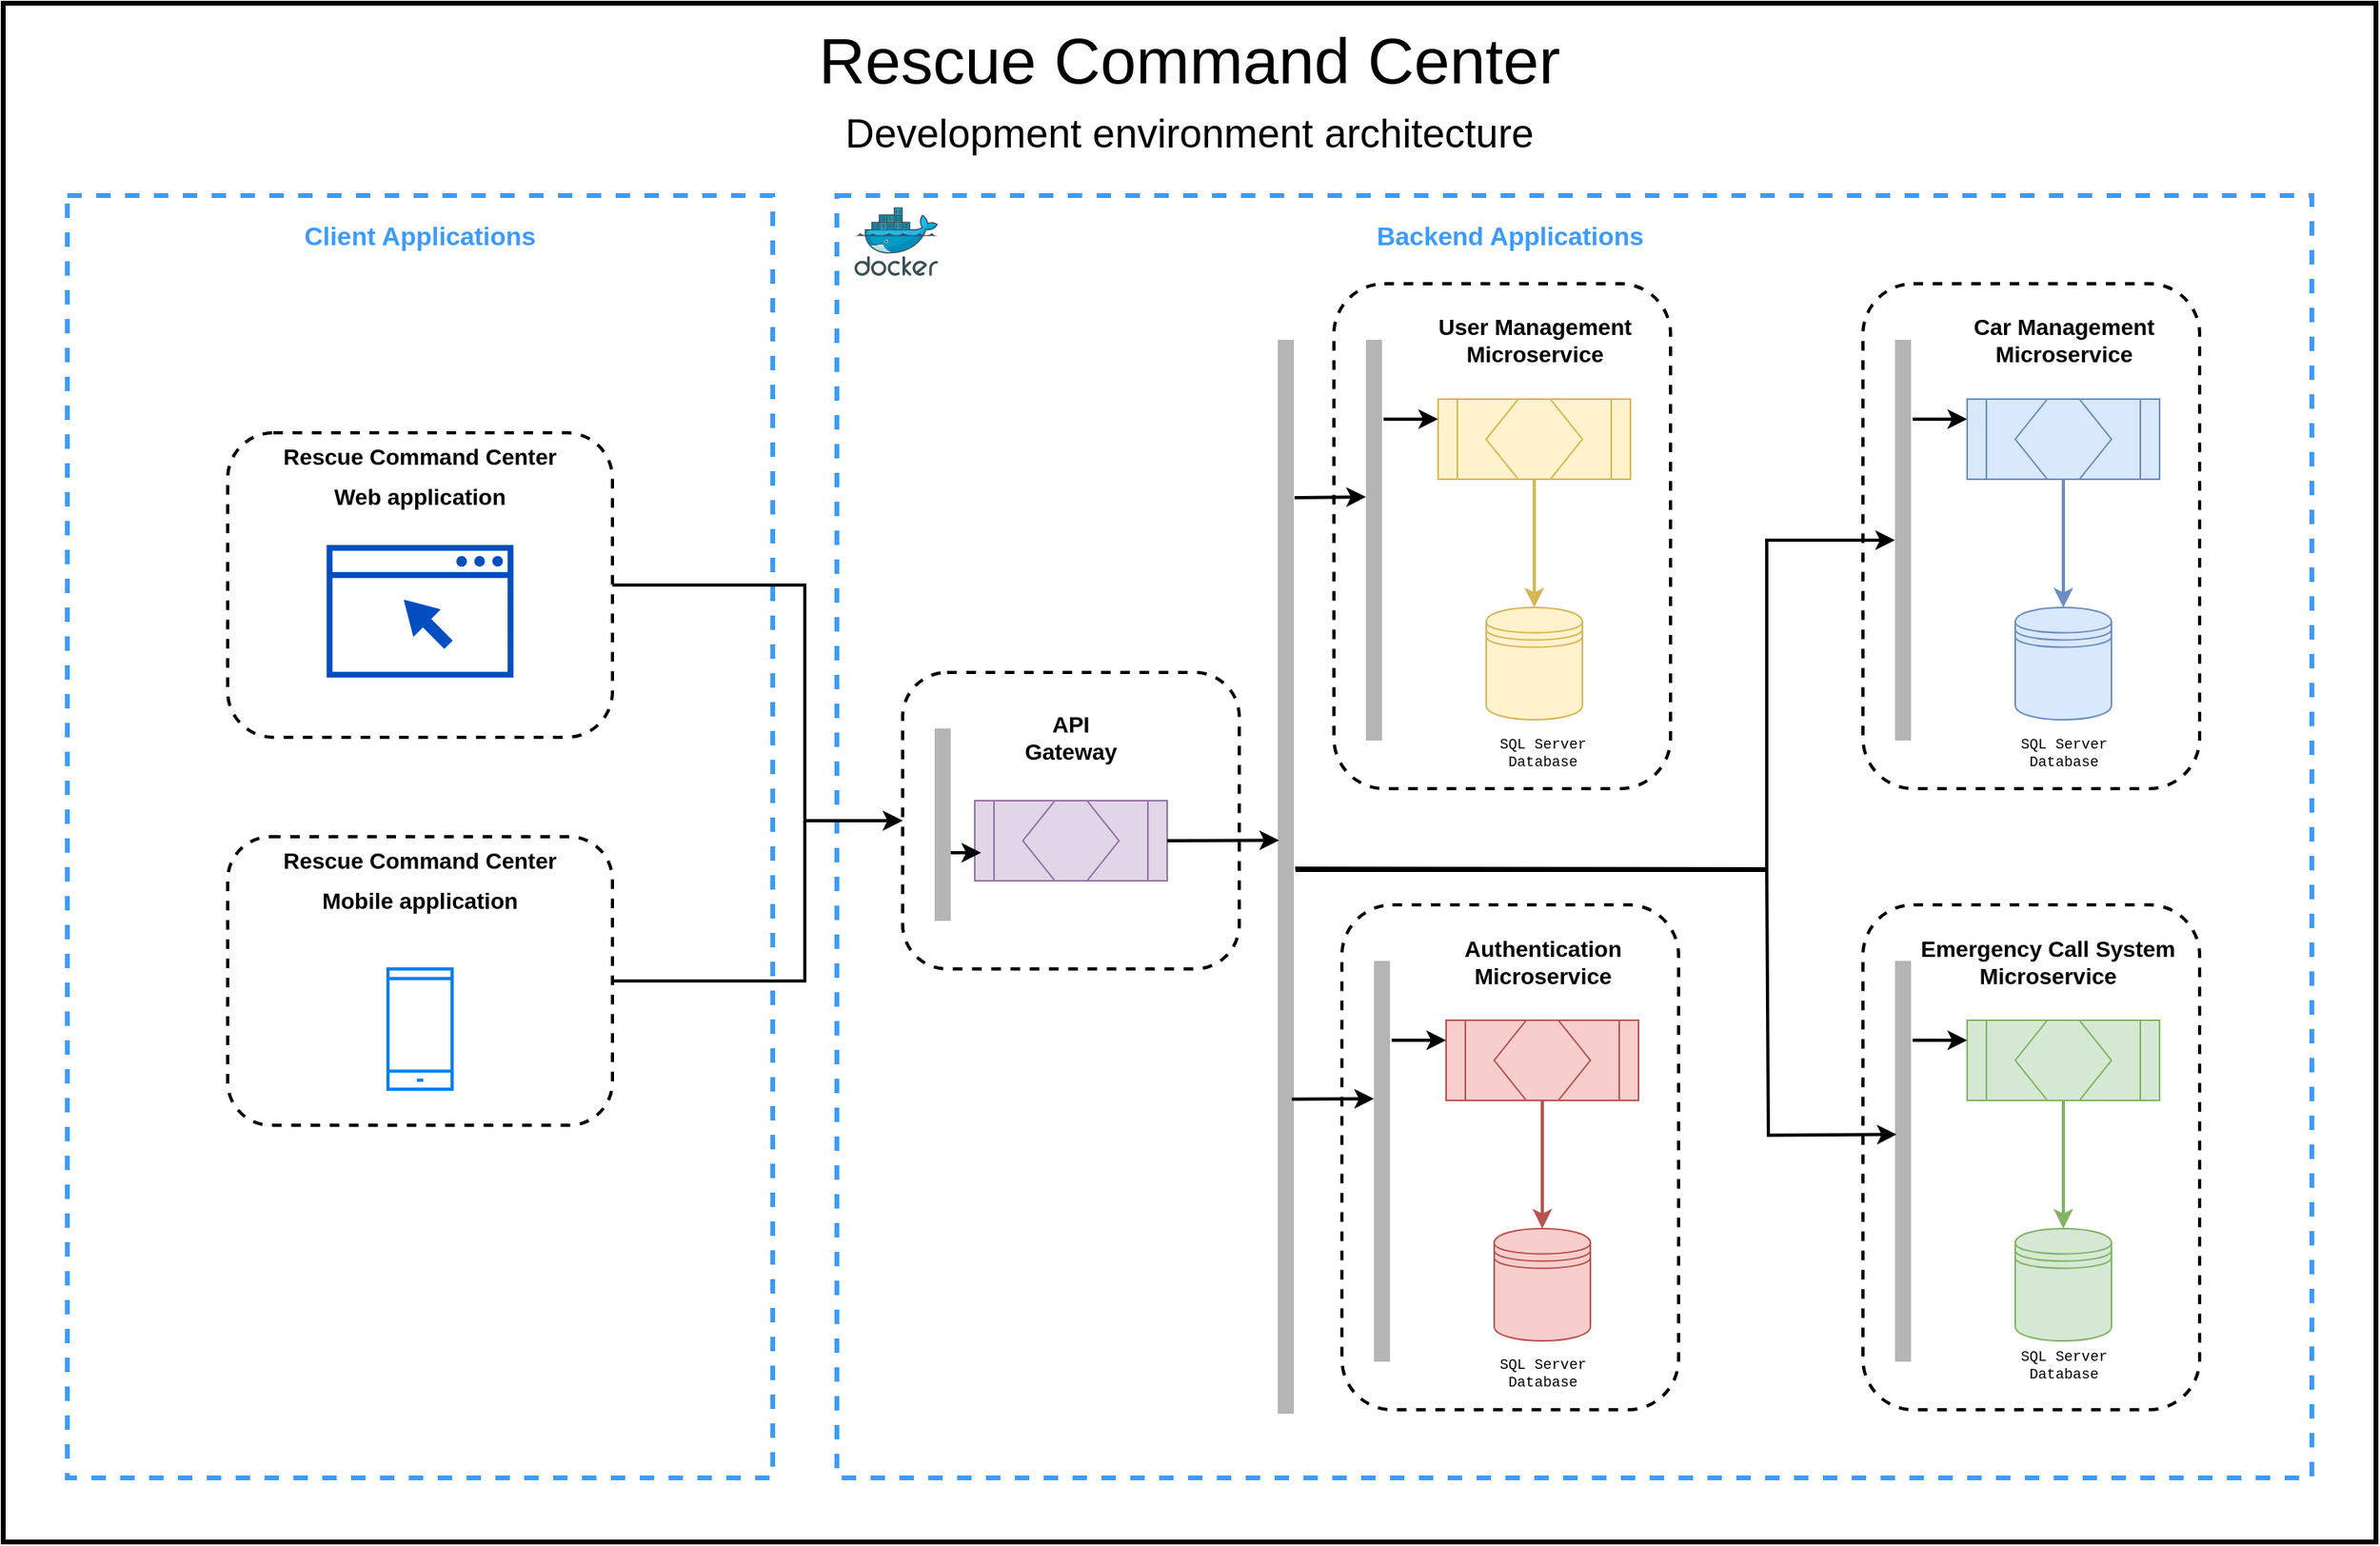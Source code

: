 <mxfile version="23.1.5" type="device">
  <diagram name="Page-1" id="NZemP3d_rDTrkLVa0RIV">
    <mxGraphModel dx="2234" dy="854" grid="1" gridSize="10" guides="1" tooltips="1" connect="1" arrows="1" fold="1" page="0" pageScale="1" pageWidth="827" pageHeight="1169" math="0" shadow="0">
      <root>
        <mxCell id="0" />
        <mxCell id="1" parent="0" />
        <mxCell id="M-Up_q8v9yrKKLwg8taz-5" value="" style="rounded=0;whiteSpace=wrap;html=1;fillColor=none;strokeWidth=3;strokeColor=#000000;" parent="1" vertex="1">
          <mxGeometry x="-480" y="40" width="1480" height="960" as="geometry" />
        </mxCell>
        <mxCell id="M-Up_q8v9yrKKLwg8taz-1" value="" style="rounded=0;whiteSpace=wrap;html=1;fillColor=none;strokeWidth=3;dashed=1;strokeColor=#3d9bff;" parent="1" vertex="1">
          <mxGeometry x="40" y="160" width="920" height="800" as="geometry" />
        </mxCell>
        <mxCell id="M-Up_q8v9yrKKLwg8taz-2" value="" style="rounded=0;whiteSpace=wrap;html=1;fillColor=none;strokeWidth=3;dashed=1;strokeColor=#3d9bff;" parent="1" vertex="1">
          <mxGeometry x="-440" y="160" width="440" height="800" as="geometry" />
        </mxCell>
        <mxCell id="M-Up_q8v9yrKKLwg8taz-3" value="Client Applications" style="text;html=1;align=center;verticalAlign=middle;whiteSpace=wrap;rounded=0;fontSize=16;fontColor=#3D9BFF;fontStyle=1" parent="1" vertex="1">
          <mxGeometry x="-310" y="170" width="180" height="30" as="geometry" />
        </mxCell>
        <mxCell id="M-Up_q8v9yrKKLwg8taz-4" value="Rescue Command Center" style="text;html=1;align=center;verticalAlign=middle;whiteSpace=wrap;rounded=0;fontSize=40;fontColor=#000000;" parent="1" vertex="1">
          <mxGeometry y="60" width="520" height="30" as="geometry" />
        </mxCell>
        <mxCell id="M-Up_q8v9yrKKLwg8taz-6" value="&lt;font style=&quot;font-size: 25px;&quot;&gt;Development environment architecture&lt;/font&gt;" style="text;html=1;align=center;verticalAlign=middle;whiteSpace=wrap;rounded=0;fontSize=40;fontColor=#000000;" parent="1" vertex="1">
          <mxGeometry y="100" width="520" height="30" as="geometry" />
        </mxCell>
        <mxCell id="M-Up_q8v9yrKKLwg8taz-7" value="" style="rounded=1;whiteSpace=wrap;html=1;fillColor=none;strokeWidth=2;dashed=1;" parent="1" vertex="1">
          <mxGeometry x="81" y="457.5" width="210" height="185" as="geometry" />
        </mxCell>
        <mxCell id="M-Up_q8v9yrKKLwg8taz-10" value="" style="rounded=1;whiteSpace=wrap;html=1;fillColor=none;strokeWidth=2;dashed=1;" parent="1" vertex="1">
          <mxGeometry x="-340" y="308" width="240" height="190" as="geometry" />
        </mxCell>
        <mxCell id="M-Up_q8v9yrKKLwg8taz-11" value="Rescue Command Center" style="text;html=1;align=center;verticalAlign=middle;whiteSpace=wrap;rounded=0;fontStyle=1;fontSize=14;" parent="1" vertex="1">
          <mxGeometry x="-316.87" y="308" width="193.75" height="30" as="geometry" />
        </mxCell>
        <mxCell id="M-Up_q8v9yrKKLwg8taz-12" value="Web application" style="text;html=1;align=center;verticalAlign=middle;whiteSpace=wrap;rounded=0;fontStyle=1;fontSize=14;" parent="1" vertex="1">
          <mxGeometry x="-293.75" y="333" width="147.5" height="30" as="geometry" />
        </mxCell>
        <mxCell id="M-Up_q8v9yrKKLwg8taz-13" value="API&lt;br&gt;Gateway" style="text;html=1;align=center;verticalAlign=middle;whiteSpace=wrap;rounded=0;fontStyle=1;fontSize=14;" parent="1" vertex="1">
          <mxGeometry x="146" y="482.5" width="80" height="30" as="geometry" />
        </mxCell>
        <mxCell id="M-Up_q8v9yrKKLwg8taz-14" value="Backend Applications" style="text;html=1;align=center;verticalAlign=middle;whiteSpace=wrap;rounded=0;fontSize=16;fontColor=#3D9BFF;fontStyle=1" parent="1" vertex="1">
          <mxGeometry x="370" y="170" width="180" height="30" as="geometry" />
        </mxCell>
        <mxCell id="M-Up_q8v9yrKKLwg8taz-15" value="" style="rounded=1;whiteSpace=wrap;html=1;fillColor=none;strokeWidth=2;dashed=1;" parent="1" vertex="1">
          <mxGeometry x="-340" y="560" width="240" height="180" as="geometry" />
        </mxCell>
        <mxCell id="M-Up_q8v9yrKKLwg8taz-16" value="Rescue Command Center" style="text;html=1;align=center;verticalAlign=middle;whiteSpace=wrap;rounded=0;fontStyle=1;fontSize=14;" parent="1" vertex="1">
          <mxGeometry x="-306.87" y="560" width="173.75" height="30" as="geometry" />
        </mxCell>
        <mxCell id="M-Up_q8v9yrKKLwg8taz-17" value="Mobile application" style="text;html=1;align=center;verticalAlign=middle;whiteSpace=wrap;rounded=0;fontStyle=1;fontSize=14;" parent="1" vertex="1">
          <mxGeometry x="-293.75" y="585" width="147.5" height="30" as="geometry" />
        </mxCell>
        <mxCell id="M-Up_q8v9yrKKLwg8taz-19" value="" style="shape=process;whiteSpace=wrap;html=1;backgroundOutline=1;fillColor=#e1d5e7;strokeColor=#9673a6;" parent="1" vertex="1">
          <mxGeometry x="126" y="537.5" width="120" height="50" as="geometry" />
        </mxCell>
        <mxCell id="M-Up_q8v9yrKKLwg8taz-20" value="" style="shape=hexagon;perimeter=hexagonPerimeter2;whiteSpace=wrap;html=1;fixedSize=1;fillColor=#e1d5e7;strokeColor=#9673a6;" parent="1" vertex="1">
          <mxGeometry x="156" y="537.5" width="60" height="50" as="geometry" />
        </mxCell>
        <mxCell id="M-Up_q8v9yrKKLwg8taz-30" value="" style="rounded=0;whiteSpace=wrap;html=1;fillColor=#B5B5B5;strokeColor=none;" parent="1" vertex="1">
          <mxGeometry x="101" y="492.5" width="10" height="120" as="geometry" />
        </mxCell>
        <mxCell id="M-Up_q8v9yrKKLwg8taz-31" value="" style="endArrow=classic;html=1;rounded=0;strokeWidth=2;exitX=1;exitY=0.5;exitDx=0;exitDy=0;entryX=0;entryY=0.5;entryDx=0;entryDy=0;" parent="1" source="M-Up_q8v9yrKKLwg8taz-10" edge="1" target="M-Up_q8v9yrKKLwg8taz-7">
          <mxGeometry width="50" height="50" relative="1" as="geometry">
            <mxPoint x="215" y="335" as="sourcePoint" />
            <mxPoint x="100" y="335" as="targetPoint" />
            <Array as="points">
              <mxPoint x="20" y="403" />
              <mxPoint x="20" y="550" />
            </Array>
          </mxGeometry>
        </mxCell>
        <mxCell id="M-Up_q8v9yrKKLwg8taz-33" value="" style="rounded=1;whiteSpace=wrap;html=1;fillColor=none;strokeWidth=2;dashed=1;" parent="1" vertex="1">
          <mxGeometry x="350" y="215" width="210" height="315" as="geometry" />
        </mxCell>
        <mxCell id="M-Up_q8v9yrKKLwg8taz-34" value="" style="shape=datastore;whiteSpace=wrap;html=1;fillColor=#fff2cc;strokeColor=#d6b656;" parent="1" vertex="1">
          <mxGeometry x="445" y="417" width="60" height="70" as="geometry" />
        </mxCell>
        <mxCell id="M-Up_q8v9yrKKLwg8taz-35" value="User Management&lt;br style=&quot;font-size: 14px;&quot;&gt;Microservice" style="text;html=1;align=center;verticalAlign=middle;whiteSpace=wrap;rounded=0;fontStyle=1;fontSize=14;" parent="1" vertex="1">
          <mxGeometry x="404.5" y="235" width="141" height="30" as="geometry" />
        </mxCell>
        <mxCell id="M-Up_q8v9yrKKLwg8taz-36" value="" style="shape=process;whiteSpace=wrap;html=1;backgroundOutline=1;fillColor=#fff2cc;strokeColor=#d6b656;" parent="1" vertex="1">
          <mxGeometry x="415" y="287" width="120" height="50" as="geometry" />
        </mxCell>
        <mxCell id="M-Up_q8v9yrKKLwg8taz-37" value="" style="shape=hexagon;perimeter=hexagonPerimeter2;whiteSpace=wrap;html=1;fixedSize=1;fillColor=#fff2cc;strokeColor=#d6b656;" parent="1" vertex="1">
          <mxGeometry x="445" y="287" width="60" height="50" as="geometry" />
        </mxCell>
        <mxCell id="M-Up_q8v9yrKKLwg8taz-38" value="" style="endArrow=classic;html=1;rounded=0;strokeWidth=2;fillColor=#fff2cc;strokeColor=#d6b656;exitX=0.5;exitY=1;exitDx=0;exitDy=0;entryX=0.5;entryY=0;entryDx=0;entryDy=0;" parent="1" source="M-Up_q8v9yrKKLwg8taz-37" target="M-Up_q8v9yrKKLwg8taz-34" edge="1">
          <mxGeometry width="50" height="50" relative="1" as="geometry">
            <mxPoint x="620" y="417" as="sourcePoint" />
            <mxPoint x="670" y="367" as="targetPoint" />
          </mxGeometry>
        </mxCell>
        <mxCell id="M-Up_q8v9yrKKLwg8taz-39" value="" style="rounded=0;whiteSpace=wrap;html=1;fillColor=#B5B5B5;strokeColor=none;" parent="1" vertex="1">
          <mxGeometry x="370" y="250" width="10" height="250" as="geometry" />
        </mxCell>
        <mxCell id="M-Up_q8v9yrKKLwg8taz-40" value="" style="endArrow=classic;html=1;rounded=0;strokeWidth=2;exitX=1.105;exitY=0.198;exitDx=0;exitDy=0;entryX=0;entryY=0.25;entryDx=0;entryDy=0;exitPerimeter=0;" parent="1" source="M-Up_q8v9yrKKLwg8taz-39" target="M-Up_q8v9yrKKLwg8taz-36" edge="1">
          <mxGeometry width="50" height="50" relative="1" as="geometry">
            <mxPoint x="295" y="345" as="sourcePoint" />
            <mxPoint x="381" y="346" as="targetPoint" />
          </mxGeometry>
        </mxCell>
        <mxCell id="M-Up_q8v9yrKKLwg8taz-44" value="" style="rounded=1;whiteSpace=wrap;html=1;fillColor=none;strokeWidth=2;dashed=1;" parent="1" vertex="1">
          <mxGeometry x="680" y="215" width="210" height="315" as="geometry" />
        </mxCell>
        <mxCell id="M-Up_q8v9yrKKLwg8taz-45" value="" style="shape=datastore;whiteSpace=wrap;html=1;fillColor=#dae8fc;strokeColor=#6c8ebf;" parent="1" vertex="1">
          <mxGeometry x="775" y="417" width="60" height="70" as="geometry" />
        </mxCell>
        <mxCell id="M-Up_q8v9yrKKLwg8taz-46" value="Car Management&lt;br style=&quot;font-size: 14px;&quot;&gt;Microservice" style="text;html=1;align=center;verticalAlign=middle;whiteSpace=wrap;rounded=0;fontStyle=1;fontSize=14;" parent="1" vertex="1">
          <mxGeometry x="734.5" y="235" width="141" height="30" as="geometry" />
        </mxCell>
        <mxCell id="M-Up_q8v9yrKKLwg8taz-47" value="" style="shape=process;whiteSpace=wrap;html=1;backgroundOutline=1;fillColor=#dae8fc;strokeColor=#6c8ebf;" parent="1" vertex="1">
          <mxGeometry x="745" y="287" width="120" height="50" as="geometry" />
        </mxCell>
        <mxCell id="M-Up_q8v9yrKKLwg8taz-48" value="" style="shape=hexagon;perimeter=hexagonPerimeter2;whiteSpace=wrap;html=1;fixedSize=1;fillColor=#dae8fc;strokeColor=#6c8ebf;" parent="1" vertex="1">
          <mxGeometry x="775" y="287" width="60" height="50" as="geometry" />
        </mxCell>
        <mxCell id="M-Up_q8v9yrKKLwg8taz-49" value="" style="endArrow=classic;html=1;rounded=0;strokeWidth=2;fillColor=#dae8fc;strokeColor=#6c8ebf;exitX=0.5;exitY=1;exitDx=0;exitDy=0;entryX=0.5;entryY=0;entryDx=0;entryDy=0;" parent="1" source="M-Up_q8v9yrKKLwg8taz-48" target="M-Up_q8v9yrKKLwg8taz-45" edge="1">
          <mxGeometry width="50" height="50" relative="1" as="geometry">
            <mxPoint x="950" y="417" as="sourcePoint" />
            <mxPoint x="1000" y="367" as="targetPoint" />
          </mxGeometry>
        </mxCell>
        <mxCell id="M-Up_q8v9yrKKLwg8taz-50" value="" style="rounded=0;whiteSpace=wrap;html=1;fillColor=#B5B5B5;strokeColor=none;" parent="1" vertex="1">
          <mxGeometry x="700" y="250" width="10" height="250" as="geometry" />
        </mxCell>
        <mxCell id="M-Up_q8v9yrKKLwg8taz-51" value="" style="endArrow=classic;html=1;rounded=0;strokeWidth=2;exitX=1.105;exitY=0.198;exitDx=0;exitDy=0;entryX=0;entryY=0.25;entryDx=0;entryDy=0;exitPerimeter=0;" parent="1" source="M-Up_q8v9yrKKLwg8taz-50" target="M-Up_q8v9yrKKLwg8taz-47" edge="1">
          <mxGeometry width="50" height="50" relative="1" as="geometry">
            <mxPoint x="615" y="110" as="sourcePoint" />
            <mxPoint x="701" y="111" as="targetPoint" />
          </mxGeometry>
        </mxCell>
        <mxCell id="M-Up_q8v9yrKKLwg8taz-52" value="" style="rounded=0;whiteSpace=wrap;html=1;fillColor=#B5B5B5;strokeColor=none;" parent="1" vertex="1">
          <mxGeometry x="315" y="250" width="10" height="670" as="geometry" />
        </mxCell>
        <mxCell id="M-Up_q8v9yrKKLwg8taz-54" value="" style="html=1;verticalLabelPosition=bottom;align=center;labelBackgroundColor=#ffffff;verticalAlign=top;strokeWidth=2;strokeColor=#0080F0;shadow=0;dashed=0;shape=mxgraph.ios7.icons.smartphone;" parent="1" vertex="1">
          <mxGeometry x="-240" y="642.5" width="40" height="75" as="geometry" />
        </mxCell>
        <mxCell id="M-Up_q8v9yrKKLwg8taz-55" value="" style="endArrow=classic;html=1;rounded=0;strokeWidth=2;exitX=1;exitY=0.5;exitDx=0;exitDy=0;entryX=0;entryY=0.5;entryDx=0;entryDy=0;" parent="1" edge="1" target="M-Up_q8v9yrKKLwg8taz-7" source="M-Up_q8v9yrKKLwg8taz-15">
          <mxGeometry width="50" height="50" relative="1" as="geometry">
            <mxPoint x="-100" y="660" as="sourcePoint" />
            <mxPoint x="100" y="660" as="targetPoint" />
            <Array as="points">
              <mxPoint x="20" y="650" />
              <mxPoint x="20" y="550" />
            </Array>
          </mxGeometry>
        </mxCell>
        <mxCell id="M-Up_q8v9yrKKLwg8taz-57" value="" style="endArrow=classic;html=1;rounded=0;strokeWidth=2;exitX=1.046;exitY=0.147;exitDx=0;exitDy=0;exitPerimeter=0;" parent="1" source="M-Up_q8v9yrKKLwg8taz-52" edge="1">
          <mxGeometry width="50" height="50" relative="1" as="geometry">
            <mxPoint x="330" y="360" as="sourcePoint" />
            <mxPoint x="370" y="348" as="targetPoint" />
          </mxGeometry>
        </mxCell>
        <mxCell id="M-Up_q8v9yrKKLwg8taz-65" value="" style="rounded=1;whiteSpace=wrap;html=1;fillColor=none;strokeWidth=2;dashed=1;" parent="1" vertex="1">
          <mxGeometry x="680" y="602.5" width="210" height="315" as="geometry" />
        </mxCell>
        <mxCell id="M-Up_q8v9yrKKLwg8taz-66" value="" style="shape=datastore;whiteSpace=wrap;html=1;fillColor=#d5e8d4;strokeColor=#82b366;" parent="1" vertex="1">
          <mxGeometry x="775" y="804.5" width="60" height="70" as="geometry" />
        </mxCell>
        <mxCell id="M-Up_q8v9yrKKLwg8taz-67" value="Emergency Call System&lt;br style=&quot;font-size: 14px;&quot;&gt;Microservice" style="text;html=1;align=center;verticalAlign=middle;whiteSpace=wrap;rounded=0;fontStyle=1;fontSize=14;" parent="1" vertex="1">
          <mxGeometry x="714.5" y="622.5" width="160.5" height="30" as="geometry" />
        </mxCell>
        <mxCell id="M-Up_q8v9yrKKLwg8taz-68" value="" style="shape=process;whiteSpace=wrap;html=1;backgroundOutline=1;fillColor=#d5e8d4;strokeColor=#82b366;" parent="1" vertex="1">
          <mxGeometry x="745" y="674.5" width="120" height="50" as="geometry" />
        </mxCell>
        <mxCell id="M-Up_q8v9yrKKLwg8taz-69" value="" style="shape=hexagon;perimeter=hexagonPerimeter2;whiteSpace=wrap;html=1;fixedSize=1;fillColor=#d5e8d4;strokeColor=#82b366;" parent="1" vertex="1">
          <mxGeometry x="775" y="674.5" width="60" height="50" as="geometry" />
        </mxCell>
        <mxCell id="M-Up_q8v9yrKKLwg8taz-70" value="" style="endArrow=classic;html=1;rounded=0;strokeWidth=2;fillColor=#d5e8d4;strokeColor=#82b366;exitX=0.5;exitY=1;exitDx=0;exitDy=0;entryX=0.5;entryY=0;entryDx=0;entryDy=0;" parent="1" source="M-Up_q8v9yrKKLwg8taz-69" target="M-Up_q8v9yrKKLwg8taz-66" edge="1">
          <mxGeometry width="50" height="50" relative="1" as="geometry">
            <mxPoint x="950" y="804.5" as="sourcePoint" />
            <mxPoint x="1000" y="754.5" as="targetPoint" />
          </mxGeometry>
        </mxCell>
        <mxCell id="M-Up_q8v9yrKKLwg8taz-71" value="" style="rounded=0;whiteSpace=wrap;html=1;fillColor=#B5B5B5;strokeColor=none;" parent="1" vertex="1">
          <mxGeometry x="700" y="637.5" width="10" height="250" as="geometry" />
        </mxCell>
        <mxCell id="M-Up_q8v9yrKKLwg8taz-72" value="" style="endArrow=classic;html=1;rounded=0;strokeWidth=2;exitX=1.105;exitY=0.198;exitDx=0;exitDy=0;entryX=0;entryY=0.25;entryDx=0;entryDy=0;exitPerimeter=0;" parent="1" source="M-Up_q8v9yrKKLwg8taz-71" target="M-Up_q8v9yrKKLwg8taz-68" edge="1">
          <mxGeometry width="50" height="50" relative="1" as="geometry">
            <mxPoint x="625" y="732.5" as="sourcePoint" />
            <mxPoint x="711" y="733.5" as="targetPoint" />
          </mxGeometry>
        </mxCell>
        <mxCell id="M-Up_q8v9yrKKLwg8taz-79" value="&lt;font style=&quot;font-size: 9px;&quot;&gt;SQL Server&lt;br style=&quot;font-size: 9px;&quot;&gt;Database&lt;/font&gt;" style="text;html=1;align=center;verticalAlign=middle;whiteSpace=wrap;rounded=0;fontStyle=0;fontSize=9;fontFamily=Courier New;" parent="1" vertex="1">
          <mxGeometry x="762.75" y="877.5" width="84.5" height="25" as="geometry" />
        </mxCell>
        <mxCell id="M-Up_q8v9yrKKLwg8taz-80" value="&lt;font style=&quot;font-size: 9px;&quot;&gt;SQL Server&lt;br style=&quot;font-size: 9px;&quot;&gt;Database&lt;/font&gt;" style="text;html=1;align=center;verticalAlign=middle;whiteSpace=wrap;rounded=0;fontStyle=0;fontSize=9;fontFamily=Courier New;" parent="1" vertex="1">
          <mxGeometry x="762.75" y="495" width="84.5" height="25" as="geometry" />
        </mxCell>
        <mxCell id="M-Up_q8v9yrKKLwg8taz-81" value="&lt;font style=&quot;font-size: 9px;&quot;&gt;SQL Server&lt;br style=&quot;font-size: 9px;&quot;&gt;Database&lt;/font&gt;" style="text;html=1;align=center;verticalAlign=middle;whiteSpace=wrap;rounded=0;fontStyle=0;fontSize=9;fontFamily=Courier New;" parent="1" vertex="1">
          <mxGeometry x="437.75" y="495" width="84.5" height="25" as="geometry" />
        </mxCell>
        <mxCell id="M-Up_q8v9yrKKLwg8taz-85" value="" style="sketch=0;pointerEvents=1;shadow=0;dashed=0;html=1;strokeColor=none;fillColor=#004EBF;aspect=fixed;labelPosition=center;verticalLabelPosition=bottom;verticalAlign=top;align=center;outlineConnect=0;shape=mxgraph.vvd.web_browser;" parent="1" vertex="1">
          <mxGeometry x="-278.28" y="378" width="116.55" height="82.75" as="geometry" />
        </mxCell>
        <mxCell id="M-Up_q8v9yrKKLwg8taz-86" value="" style="image;sketch=0;aspect=fixed;html=1;points=[];align=center;fontSize=12;image=img/lib/mscae/Docker.svg;" parent="1" vertex="1">
          <mxGeometry x="51" y="167.25" width="52.13" height="42.75" as="geometry" />
        </mxCell>
        <mxCell id="UZy7IQeRznYXC_IZHPwW-10" value="" style="rounded=1;whiteSpace=wrap;html=1;fillColor=none;strokeWidth=2;dashed=1;" vertex="1" parent="1">
          <mxGeometry x="355" y="602.5" width="210" height="315" as="geometry" />
        </mxCell>
        <mxCell id="UZy7IQeRznYXC_IZHPwW-11" value="" style="shape=datastore;whiteSpace=wrap;html=1;fillColor=#f8cecc;strokeColor=#b85450;" vertex="1" parent="1">
          <mxGeometry x="450" y="804.5" width="60" height="70" as="geometry" />
        </mxCell>
        <mxCell id="UZy7IQeRznYXC_IZHPwW-12" value="Authentication&lt;br style=&quot;font-size: 14px;&quot;&gt;Microservice" style="text;html=1;align=center;verticalAlign=middle;whiteSpace=wrap;rounded=0;fontStyle=1;fontSize=14;" vertex="1" parent="1">
          <mxGeometry x="409.5" y="622.5" width="141" height="30" as="geometry" />
        </mxCell>
        <mxCell id="UZy7IQeRznYXC_IZHPwW-13" value="" style="shape=process;whiteSpace=wrap;html=1;backgroundOutline=1;fillColor=#f8cecc;strokeColor=#b85450;" vertex="1" parent="1">
          <mxGeometry x="420" y="674.5" width="120" height="50" as="geometry" />
        </mxCell>
        <mxCell id="UZy7IQeRznYXC_IZHPwW-14" value="" style="shape=hexagon;perimeter=hexagonPerimeter2;whiteSpace=wrap;html=1;fixedSize=1;fillColor=#f8cecc;strokeColor=#b85450;" vertex="1" parent="1">
          <mxGeometry x="450" y="674.5" width="60" height="50" as="geometry" />
        </mxCell>
        <mxCell id="UZy7IQeRznYXC_IZHPwW-15" value="" style="endArrow=classic;html=1;rounded=0;strokeWidth=2;fillColor=#f8cecc;strokeColor=#b85450;exitX=0.5;exitY=1;exitDx=0;exitDy=0;entryX=0.5;entryY=0;entryDx=0;entryDy=0;" edge="1" parent="1" source="UZy7IQeRznYXC_IZHPwW-14" target="UZy7IQeRznYXC_IZHPwW-11">
          <mxGeometry width="50" height="50" relative="1" as="geometry">
            <mxPoint x="625" y="804.5" as="sourcePoint" />
            <mxPoint x="675" y="754.5" as="targetPoint" />
          </mxGeometry>
        </mxCell>
        <mxCell id="UZy7IQeRznYXC_IZHPwW-16" value="" style="rounded=0;whiteSpace=wrap;html=1;fillColor=#B5B5B5;strokeColor=none;" vertex="1" parent="1">
          <mxGeometry x="375" y="637.5" width="10" height="250" as="geometry" />
        </mxCell>
        <mxCell id="UZy7IQeRznYXC_IZHPwW-17" value="" style="endArrow=classic;html=1;rounded=0;strokeWidth=2;exitX=1.105;exitY=0.198;exitDx=0;exitDy=0;entryX=0;entryY=0.25;entryDx=0;entryDy=0;exitPerimeter=0;" edge="1" parent="1" source="UZy7IQeRznYXC_IZHPwW-16" target="UZy7IQeRznYXC_IZHPwW-13">
          <mxGeometry width="50" height="50" relative="1" as="geometry">
            <mxPoint x="290" y="497.5" as="sourcePoint" />
            <mxPoint x="376" y="498.5" as="targetPoint" />
          </mxGeometry>
        </mxCell>
        <mxCell id="UZy7IQeRznYXC_IZHPwW-18" value="&lt;font style=&quot;font-size: 9px;&quot;&gt;SQL Server&lt;br style=&quot;font-size: 9px;&quot;&gt;Database&lt;/font&gt;" style="text;html=1;align=center;verticalAlign=middle;whiteSpace=wrap;rounded=0;fontStyle=0;fontSize=9;fontFamily=Courier New;" vertex="1" parent="1">
          <mxGeometry x="437.75" y="882.5" width="84.5" height="25" as="geometry" />
        </mxCell>
        <mxCell id="UZy7IQeRznYXC_IZHPwW-19" value="" style="endArrow=classic;html=1;rounded=0;strokeWidth=2;exitX=0.879;exitY=0.707;exitDx=0;exitDy=0;exitPerimeter=0;" edge="1" parent="1" source="M-Up_q8v9yrKKLwg8taz-52">
          <mxGeometry width="50" height="50" relative="1" as="geometry">
            <mxPoint x="330" y="724" as="sourcePoint" />
            <mxPoint x="375" y="723.5" as="targetPoint" />
          </mxGeometry>
        </mxCell>
        <mxCell id="UZy7IQeRznYXC_IZHPwW-20" value="" style="endArrow=classic;html=1;rounded=0;strokeWidth=2;exitX=1;exitY=0.5;exitDx=0;exitDy=0;entryX=0.083;entryY=0.466;entryDx=0;entryDy=0;entryPerimeter=0;" edge="1" parent="1" source="M-Up_q8v9yrKKLwg8taz-19" target="M-Up_q8v9yrKKLwg8taz-52">
          <mxGeometry width="50" height="50" relative="1" as="geometry">
            <mxPoint x="-91" y="733" as="sourcePoint" />
            <mxPoint x="91" y="606" as="targetPoint" />
          </mxGeometry>
        </mxCell>
        <mxCell id="UZy7IQeRznYXC_IZHPwW-21" value="" style="endArrow=classic;html=1;rounded=0;strokeWidth=2;exitX=1.083;exitY=0.492;exitDx=0;exitDy=0;entryX=0;entryY=0.5;entryDx=0;entryDy=0;exitPerimeter=0;" edge="1" parent="1" source="M-Up_q8v9yrKKLwg8taz-52" target="M-Up_q8v9yrKKLwg8taz-50">
          <mxGeometry width="50" height="50" relative="1" as="geometry">
            <mxPoint x="430" y="623.5" as="sourcePoint" />
            <mxPoint x="612" y="496.5" as="targetPoint" />
            <Array as="points">
              <mxPoint x="620" y="580" />
              <mxPoint x="620" y="375" />
            </Array>
          </mxGeometry>
        </mxCell>
        <mxCell id="UZy7IQeRznYXC_IZHPwW-22" value="" style="endArrow=classic;html=1;rounded=0;strokeWidth=2;exitX=1.083;exitY=0.492;exitDx=0;exitDy=0;entryX=0;entryY=0.5;entryDx=0;entryDy=0;exitPerimeter=0;" edge="1" parent="1">
          <mxGeometry width="50" height="50" relative="1" as="geometry">
            <mxPoint x="326" y="581" as="sourcePoint" />
            <mxPoint x="701" y="745.75" as="targetPoint" />
            <Array as="points">
              <mxPoint x="620" y="581" />
              <mxPoint x="621" y="746.25" />
            </Array>
          </mxGeometry>
        </mxCell>
        <mxCell id="UZy7IQeRznYXC_IZHPwW-23" value="" style="endArrow=classic;html=1;rounded=0;strokeWidth=2;exitX=1.046;exitY=0.147;exitDx=0;exitDy=0;exitPerimeter=0;" edge="1" parent="1">
          <mxGeometry width="50" height="50" relative="1" as="geometry">
            <mxPoint x="111" y="570" as="sourcePoint" />
            <mxPoint x="130" y="570" as="targetPoint" />
          </mxGeometry>
        </mxCell>
      </root>
    </mxGraphModel>
  </diagram>
</mxfile>
